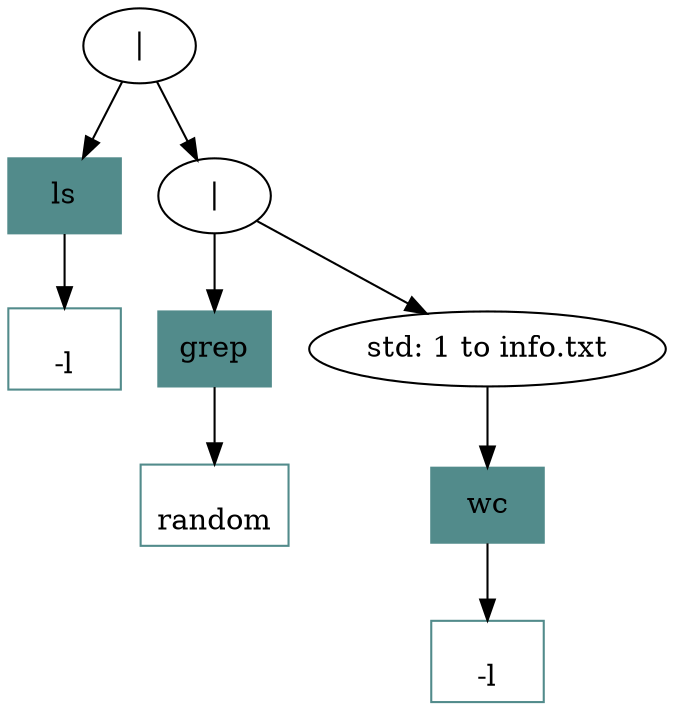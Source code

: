 digraph Tree {
   Node_0x55ce63b09fb0 [label="|"]
   Node_0x55ce63b09fb0 -> Node_0x55ce63b09e10
   Node_0x55ce63b09fb0 -> Node_0x55ce63b09f60
   Node_0x55ce63b09e10 [label="ls" shape=box style=filled color=darkslategray4]
   Node_0x55ce63b09e10 -> Node_0x55ce63b09e101
   Node_0x55ce63b09e101 [shape=box color=darkslategray4 label="
-l
"]
   Node_0x55ce63b09f60 [label="|"]
   Node_0x55ce63b09f60 -> Node_0x55ce63b09e90
   Node_0x55ce63b09f60 -> Node_0x55ce63b09f00
   Node_0x55ce63b09e90 [label="grep" shape=box style=filled color=darkslategray4]
   Node_0x55ce63b09e90 -> Node_0x55ce63b09e901
   Node_0x55ce63b09e901 [shape=box color=darkslategray4 label="
random
"]
   Node_0x55ce63b09f00 [label="std: 1 to info.txt"]
   Node_0x55ce63b09f00 -> Node_0x55ce63b09ee0
   Node_0x55ce63b09ee0 [label="wc" shape=box style=filled color=darkslategray4]
   Node_0x55ce63b09ee0 -> Node_0x55ce63b09ee01
   Node_0x55ce63b09ee01 [shape=box color=darkslategray4 label="
-l
"]
}

